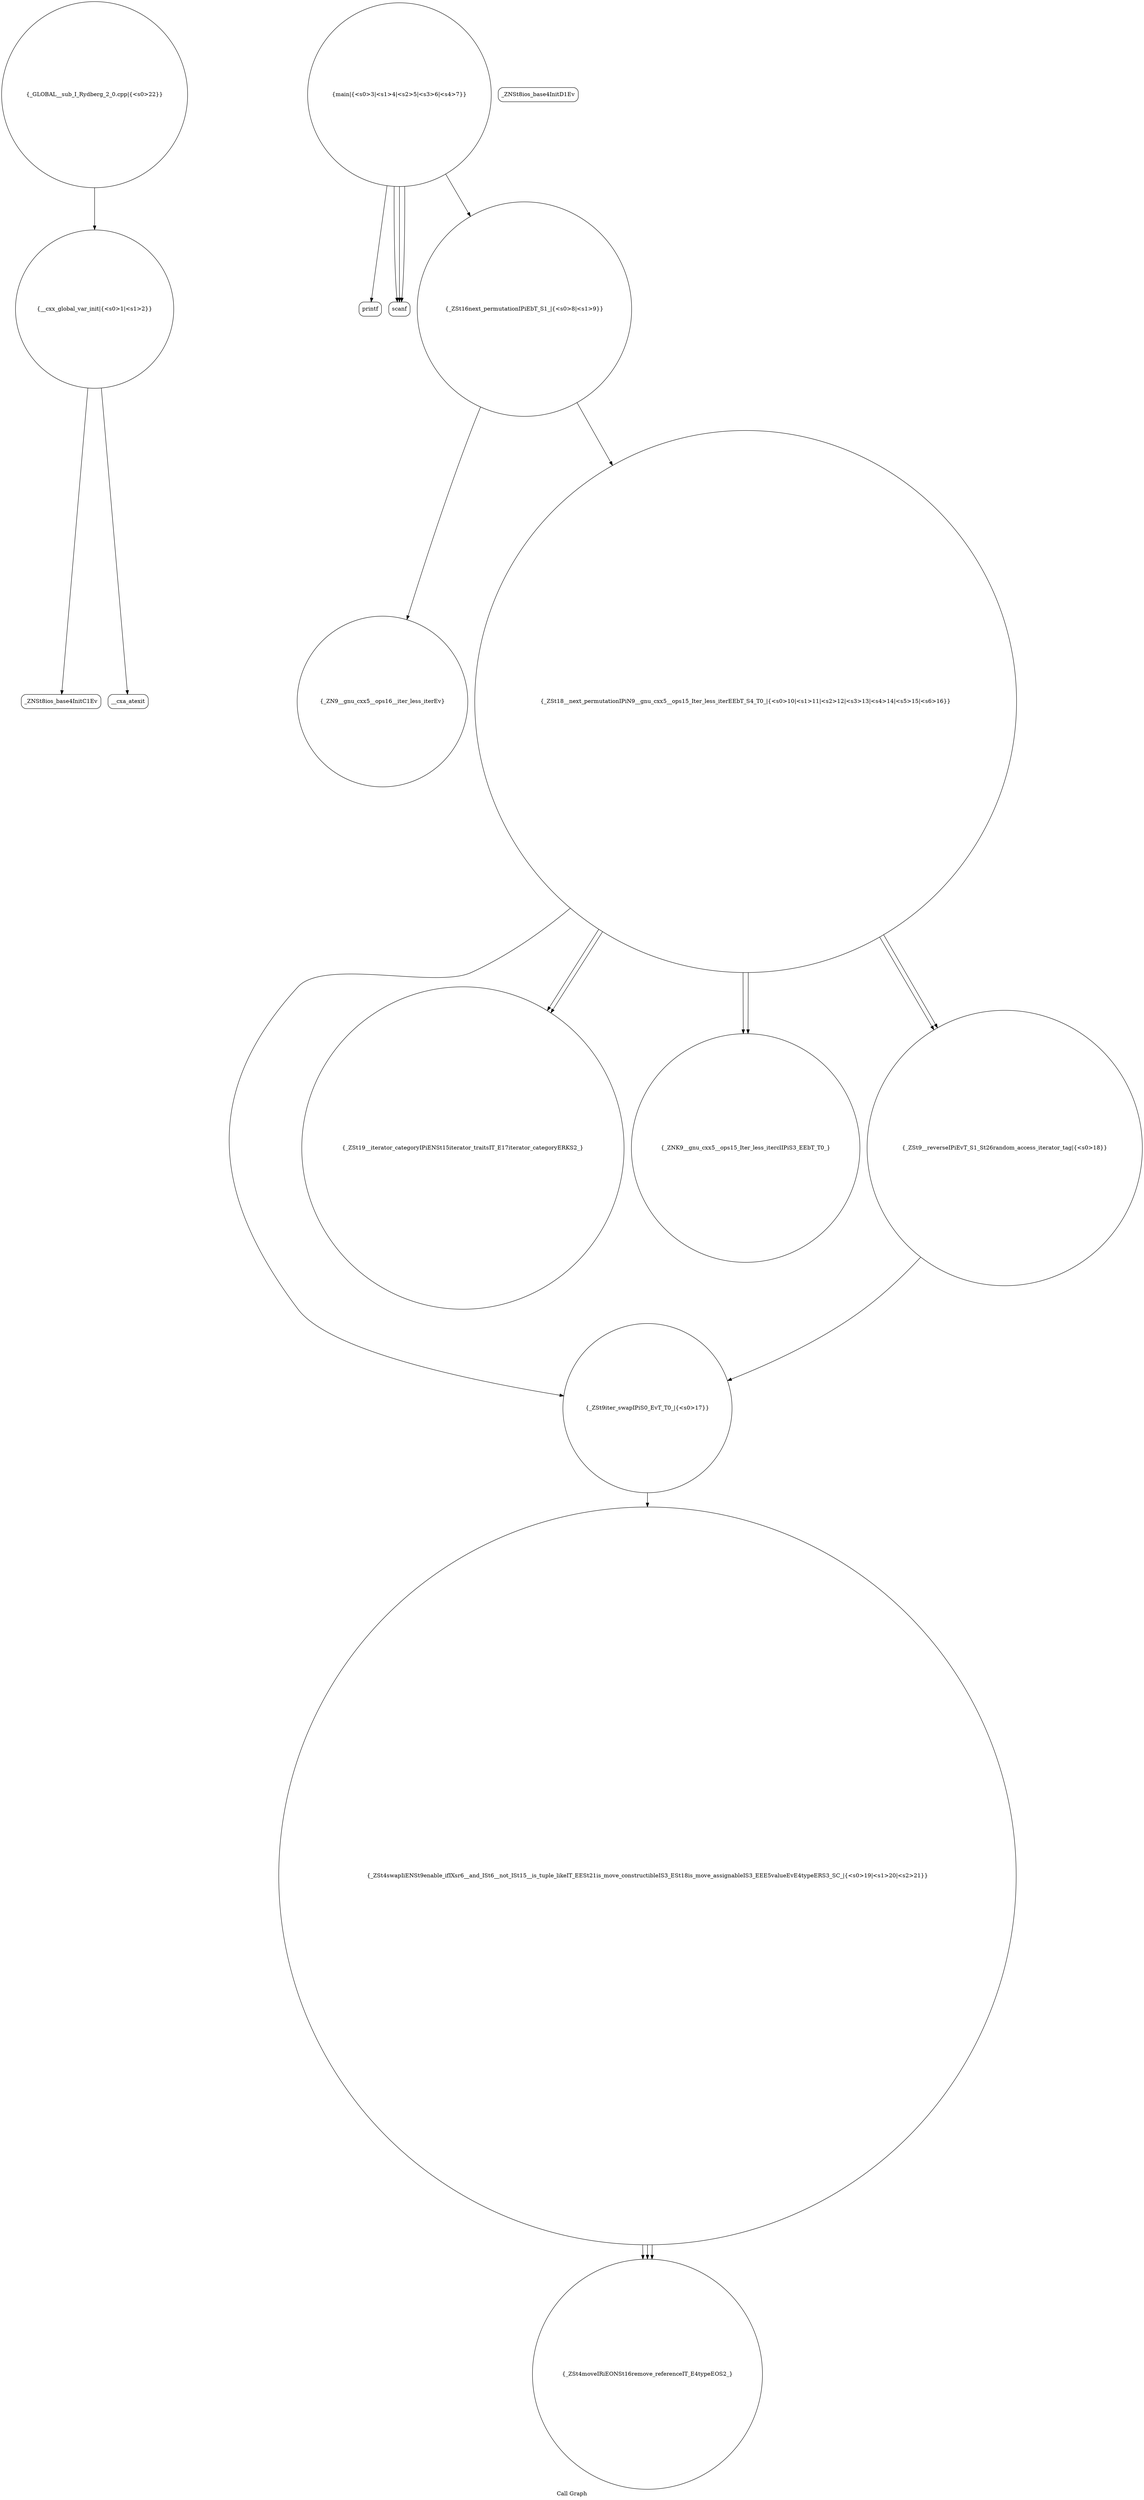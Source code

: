 digraph "Call Graph" {
	label="Call Graph";

	Node0x557f7bf3ba90 [shape=record,shape=circle,label="{__cxx_global_var_init|{<s0>1|<s1>2}}"];
	Node0x557f7bf3ba90:s0 -> Node0x557f7bf3bf20[color=black];
	Node0x557f7bf3ba90:s1 -> Node0x557f7bf3c020[color=black];
	Node0x557f7bf3c220 [shape=record,shape=Mrecord,label="{printf}"];
	Node0x557f7bf3c5a0 [shape=record,shape=circle,label="{_ZSt4swapIiENSt9enable_ifIXsr6__and_ISt6__not_ISt15__is_tuple_likeIT_EESt21is_move_constructibleIS3_ESt18is_move_assignableIS3_EEE5valueEvE4typeERS3_SC_|{<s0>19|<s1>20|<s2>21}}"];
	Node0x557f7bf3c5a0:s0 -> Node0x557f7bf3c620[color=black];
	Node0x557f7bf3c5a0:s1 -> Node0x557f7bf3c620[color=black];
	Node0x557f7bf3c5a0:s2 -> Node0x557f7bf3c620[color=black];
	Node0x557f7bf3bfa0 [shape=record,shape=Mrecord,label="{_ZNSt8ios_base4InitD1Ev}"];
	Node0x557f7bf3c320 [shape=record,shape=circle,label="{_ZN9__gnu_cxx5__ops16__iter_less_iterEv}"];
	Node0x557f7bf3c6a0 [shape=record,shape=circle,label="{_GLOBAL__sub_I_Rydberg_2_0.cpp|{<s0>22}}"];
	Node0x557f7bf3c6a0:s0 -> Node0x557f7bf3ba90[color=black];
	Node0x557f7bf3c0a0 [shape=record,shape=circle,label="{main|{<s0>3|<s1>4|<s2>5|<s3>6|<s4>7}}"];
	Node0x557f7bf3c0a0:s0 -> Node0x557f7bf3c120[color=black];
	Node0x557f7bf3c0a0:s1 -> Node0x557f7bf3c120[color=black];
	Node0x557f7bf3c0a0:s2 -> Node0x557f7bf3c120[color=black];
	Node0x557f7bf3c0a0:s3 -> Node0x557f7bf3c1a0[color=black];
	Node0x557f7bf3c0a0:s4 -> Node0x557f7bf3c220[color=black];
	Node0x557f7bf3c420 [shape=record,shape=circle,label="{_ZSt9iter_swapIPiS0_EvT_T0_|{<s0>17}}"];
	Node0x557f7bf3c420:s0 -> Node0x557f7bf3c5a0[color=black];
	Node0x557f7bf3c1a0 [shape=record,shape=circle,label="{_ZSt16next_permutationIPiEbT_S1_|{<s0>8|<s1>9}}"];
	Node0x557f7bf3c1a0:s0 -> Node0x557f7bf3c320[color=black];
	Node0x557f7bf3c1a0:s1 -> Node0x557f7bf3c2a0[color=black];
	Node0x557f7bf3c520 [shape=record,shape=circle,label="{_ZSt19__iterator_categoryIPiENSt15iterator_traitsIT_E17iterator_categoryERKS2_}"];
	Node0x557f7bf3bf20 [shape=record,shape=Mrecord,label="{_ZNSt8ios_base4InitC1Ev}"];
	Node0x557f7bf3c2a0 [shape=record,shape=circle,label="{_ZSt18__next_permutationIPiN9__gnu_cxx5__ops15_Iter_less_iterEEbT_S4_T0_|{<s0>10|<s1>11|<s2>12|<s3>13|<s4>14|<s5>15|<s6>16}}"];
	Node0x557f7bf3c2a0:s0 -> Node0x557f7bf3c3a0[color=black];
	Node0x557f7bf3c2a0:s1 -> Node0x557f7bf3c3a0[color=black];
	Node0x557f7bf3c2a0:s2 -> Node0x557f7bf3c420[color=black];
	Node0x557f7bf3c2a0:s3 -> Node0x557f7bf3c520[color=black];
	Node0x557f7bf3c2a0:s4 -> Node0x557f7bf3c4a0[color=black];
	Node0x557f7bf3c2a0:s5 -> Node0x557f7bf3c520[color=black];
	Node0x557f7bf3c2a0:s6 -> Node0x557f7bf3c4a0[color=black];
	Node0x557f7bf3c620 [shape=record,shape=circle,label="{_ZSt4moveIRiEONSt16remove_referenceIT_E4typeEOS2_}"];
	Node0x557f7bf3c020 [shape=record,shape=Mrecord,label="{__cxa_atexit}"];
	Node0x557f7bf3c3a0 [shape=record,shape=circle,label="{_ZNK9__gnu_cxx5__ops15_Iter_less_iterclIPiS3_EEbT_T0_}"];
	Node0x557f7bf3c120 [shape=record,shape=Mrecord,label="{scanf}"];
	Node0x557f7bf3c4a0 [shape=record,shape=circle,label="{_ZSt9__reverseIPiEvT_S1_St26random_access_iterator_tag|{<s0>18}}"];
	Node0x557f7bf3c4a0:s0 -> Node0x557f7bf3c420[color=black];
}
